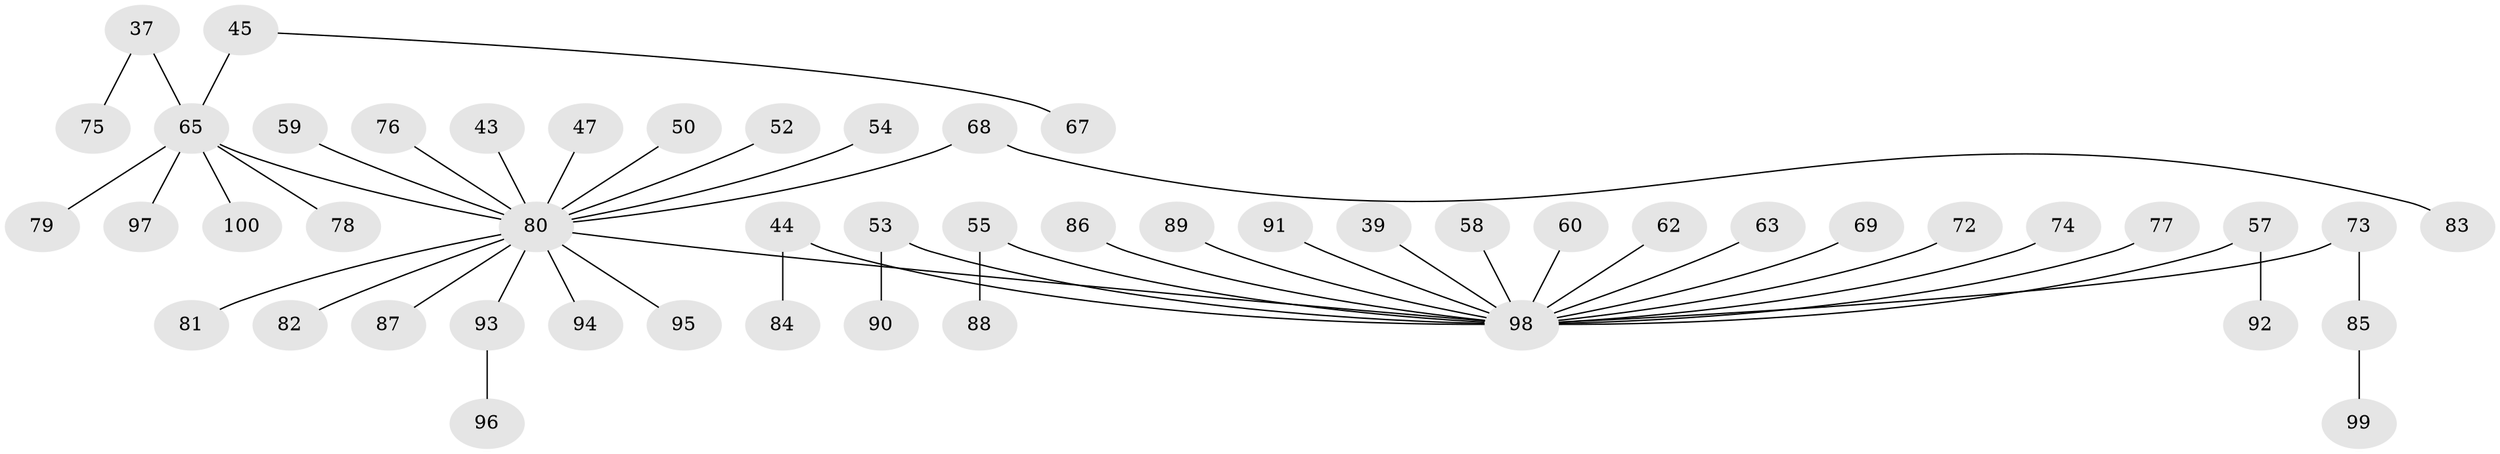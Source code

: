 // original degree distribution, {5: 0.04, 4: 0.09, 3: 0.09, 6: 0.01, 8: 0.01, 2: 0.25, 1: 0.51}
// Generated by graph-tools (version 1.1) at 2025/53/03/09/25 04:53:16]
// undirected, 50 vertices, 49 edges
graph export_dot {
graph [start="1"]
  node [color=gray90,style=filled];
  37;
  39;
  43;
  44;
  45;
  47;
  50;
  52;
  53;
  54;
  55;
  57;
  58;
  59;
  60;
  62;
  63;
  65 [super="+64"];
  67;
  68;
  69;
  72;
  73;
  74;
  75;
  76;
  77;
  78;
  79;
  80 [super="+41+71+66+24+31"];
  81;
  82;
  83;
  84;
  85;
  86;
  87;
  88;
  89;
  90;
  91;
  92;
  93;
  94;
  95;
  96;
  97;
  98 [super="+13+46+21+38+56+70+40+22+25+30+51+32"];
  99;
  100;
  37 -- 75;
  37 -- 65;
  39 -- 98;
  43 -- 80;
  44 -- 84;
  44 -- 98;
  45 -- 67;
  45 -- 65;
  47 -- 80;
  50 -- 80;
  52 -- 80;
  53 -- 90;
  53 -- 98;
  54 -- 80;
  55 -- 88;
  55 -- 98;
  57 -- 92;
  57 -- 98;
  58 -- 98;
  59 -- 80;
  60 -- 98;
  62 -- 98;
  63 -- 98;
  65 -- 78;
  65 -- 80;
  65 -- 97;
  65 -- 100;
  65 -- 79;
  68 -- 83;
  68 -- 80;
  69 -- 98;
  72 -- 98;
  73 -- 85;
  73 -- 98;
  74 -- 98;
  76 -- 80;
  77 -- 98;
  80 -- 95;
  80 -- 94;
  80 -- 81;
  80 -- 82;
  80 -- 87;
  80 -- 98;
  80 -- 93;
  85 -- 99;
  86 -- 98;
  89 -- 98;
  91 -- 98;
  93 -- 96;
}
